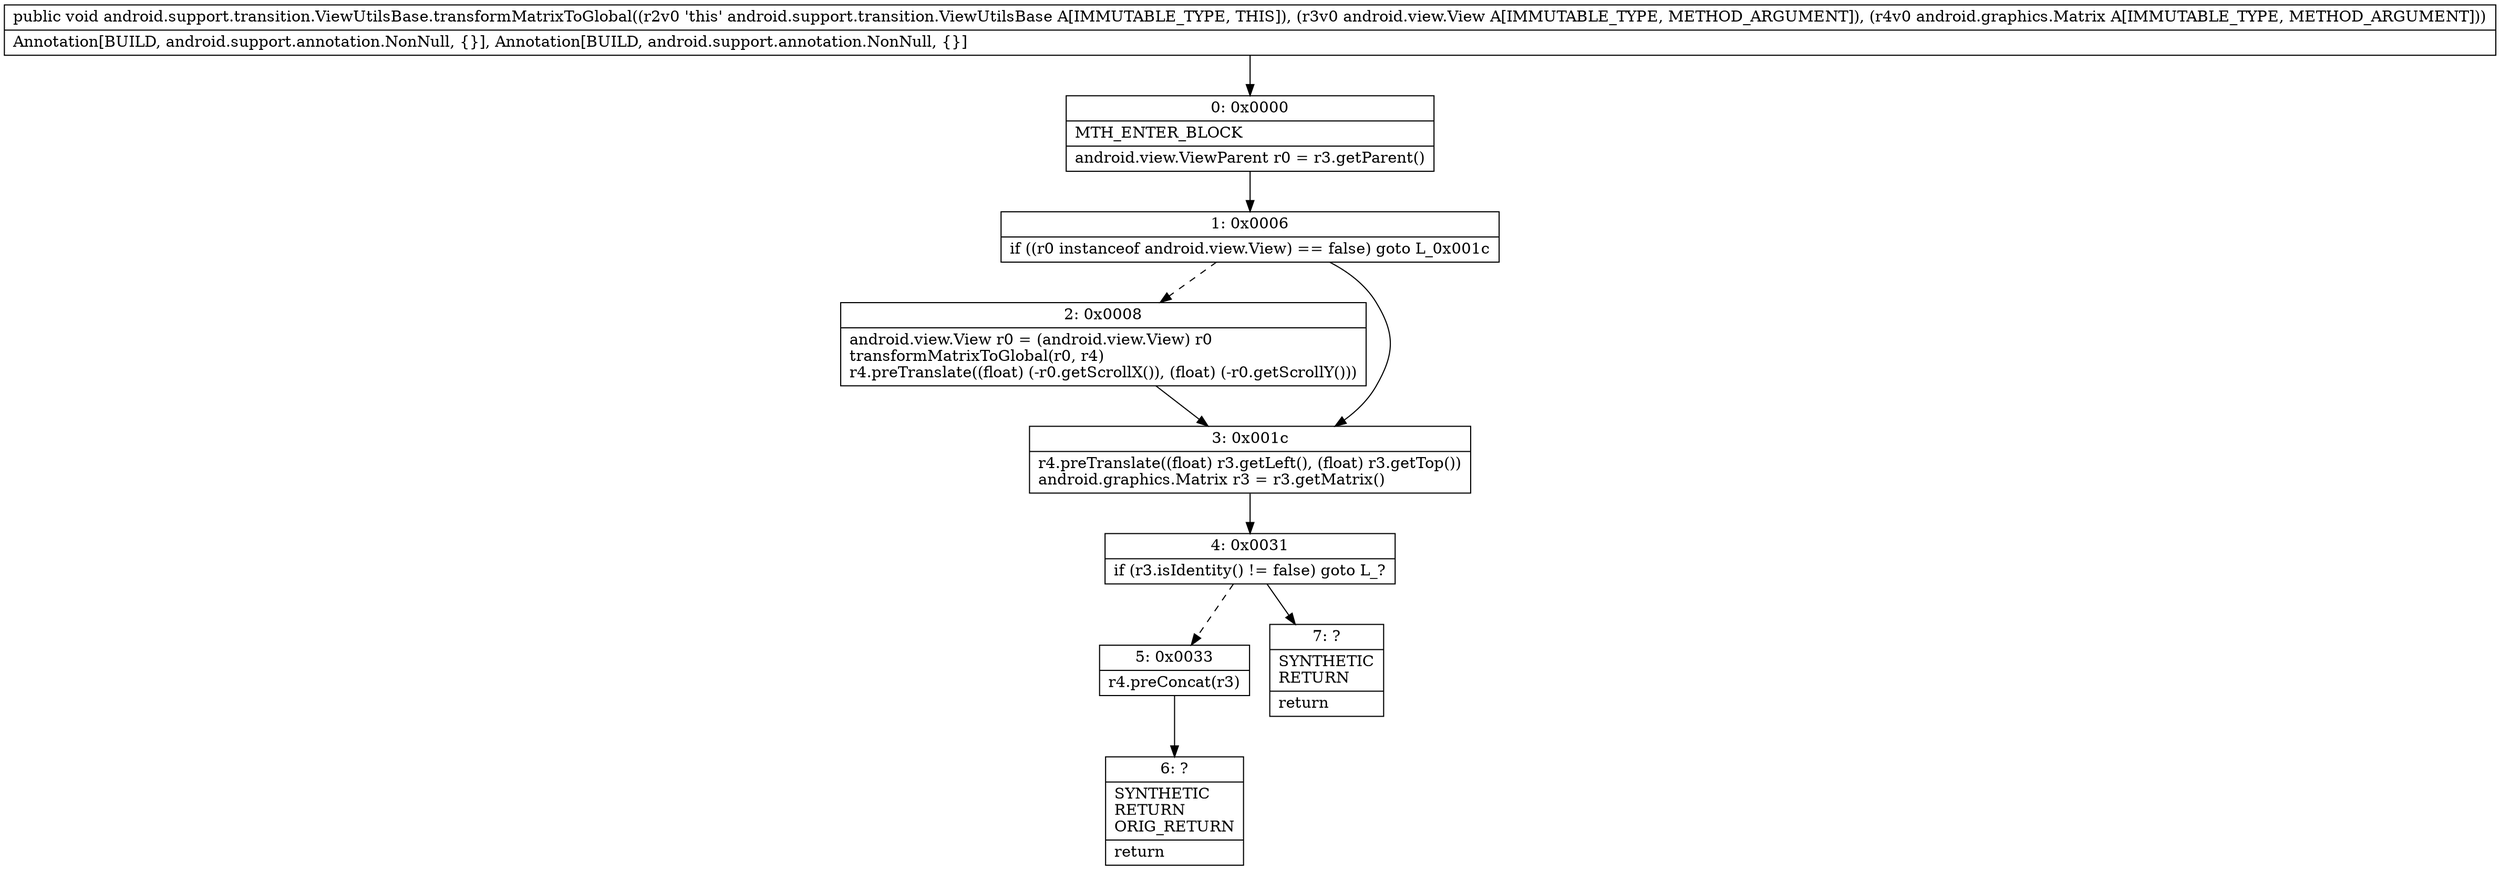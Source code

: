 digraph "CFG forandroid.support.transition.ViewUtilsBase.transformMatrixToGlobal(Landroid\/view\/View;Landroid\/graphics\/Matrix;)V" {
Node_0 [shape=record,label="{0\:\ 0x0000|MTH_ENTER_BLOCK\l|android.view.ViewParent r0 = r3.getParent()\l}"];
Node_1 [shape=record,label="{1\:\ 0x0006|if ((r0 instanceof android.view.View) == false) goto L_0x001c\l}"];
Node_2 [shape=record,label="{2\:\ 0x0008|android.view.View r0 = (android.view.View) r0\ltransformMatrixToGlobal(r0, r4)\lr4.preTranslate((float) (\-r0.getScrollX()), (float) (\-r0.getScrollY()))\l}"];
Node_3 [shape=record,label="{3\:\ 0x001c|r4.preTranslate((float) r3.getLeft(), (float) r3.getTop())\landroid.graphics.Matrix r3 = r3.getMatrix()\l}"];
Node_4 [shape=record,label="{4\:\ 0x0031|if (r3.isIdentity() != false) goto L_?\l}"];
Node_5 [shape=record,label="{5\:\ 0x0033|r4.preConcat(r3)\l}"];
Node_6 [shape=record,label="{6\:\ ?|SYNTHETIC\lRETURN\lORIG_RETURN\l|return\l}"];
Node_7 [shape=record,label="{7\:\ ?|SYNTHETIC\lRETURN\l|return\l}"];
MethodNode[shape=record,label="{public void android.support.transition.ViewUtilsBase.transformMatrixToGlobal((r2v0 'this' android.support.transition.ViewUtilsBase A[IMMUTABLE_TYPE, THIS]), (r3v0 android.view.View A[IMMUTABLE_TYPE, METHOD_ARGUMENT]), (r4v0 android.graphics.Matrix A[IMMUTABLE_TYPE, METHOD_ARGUMENT]))  | Annotation[BUILD, android.support.annotation.NonNull, \{\}], Annotation[BUILD, android.support.annotation.NonNull, \{\}]\l}"];
MethodNode -> Node_0;
Node_0 -> Node_1;
Node_1 -> Node_2[style=dashed];
Node_1 -> Node_3;
Node_2 -> Node_3;
Node_3 -> Node_4;
Node_4 -> Node_5[style=dashed];
Node_4 -> Node_7;
Node_5 -> Node_6;
}

